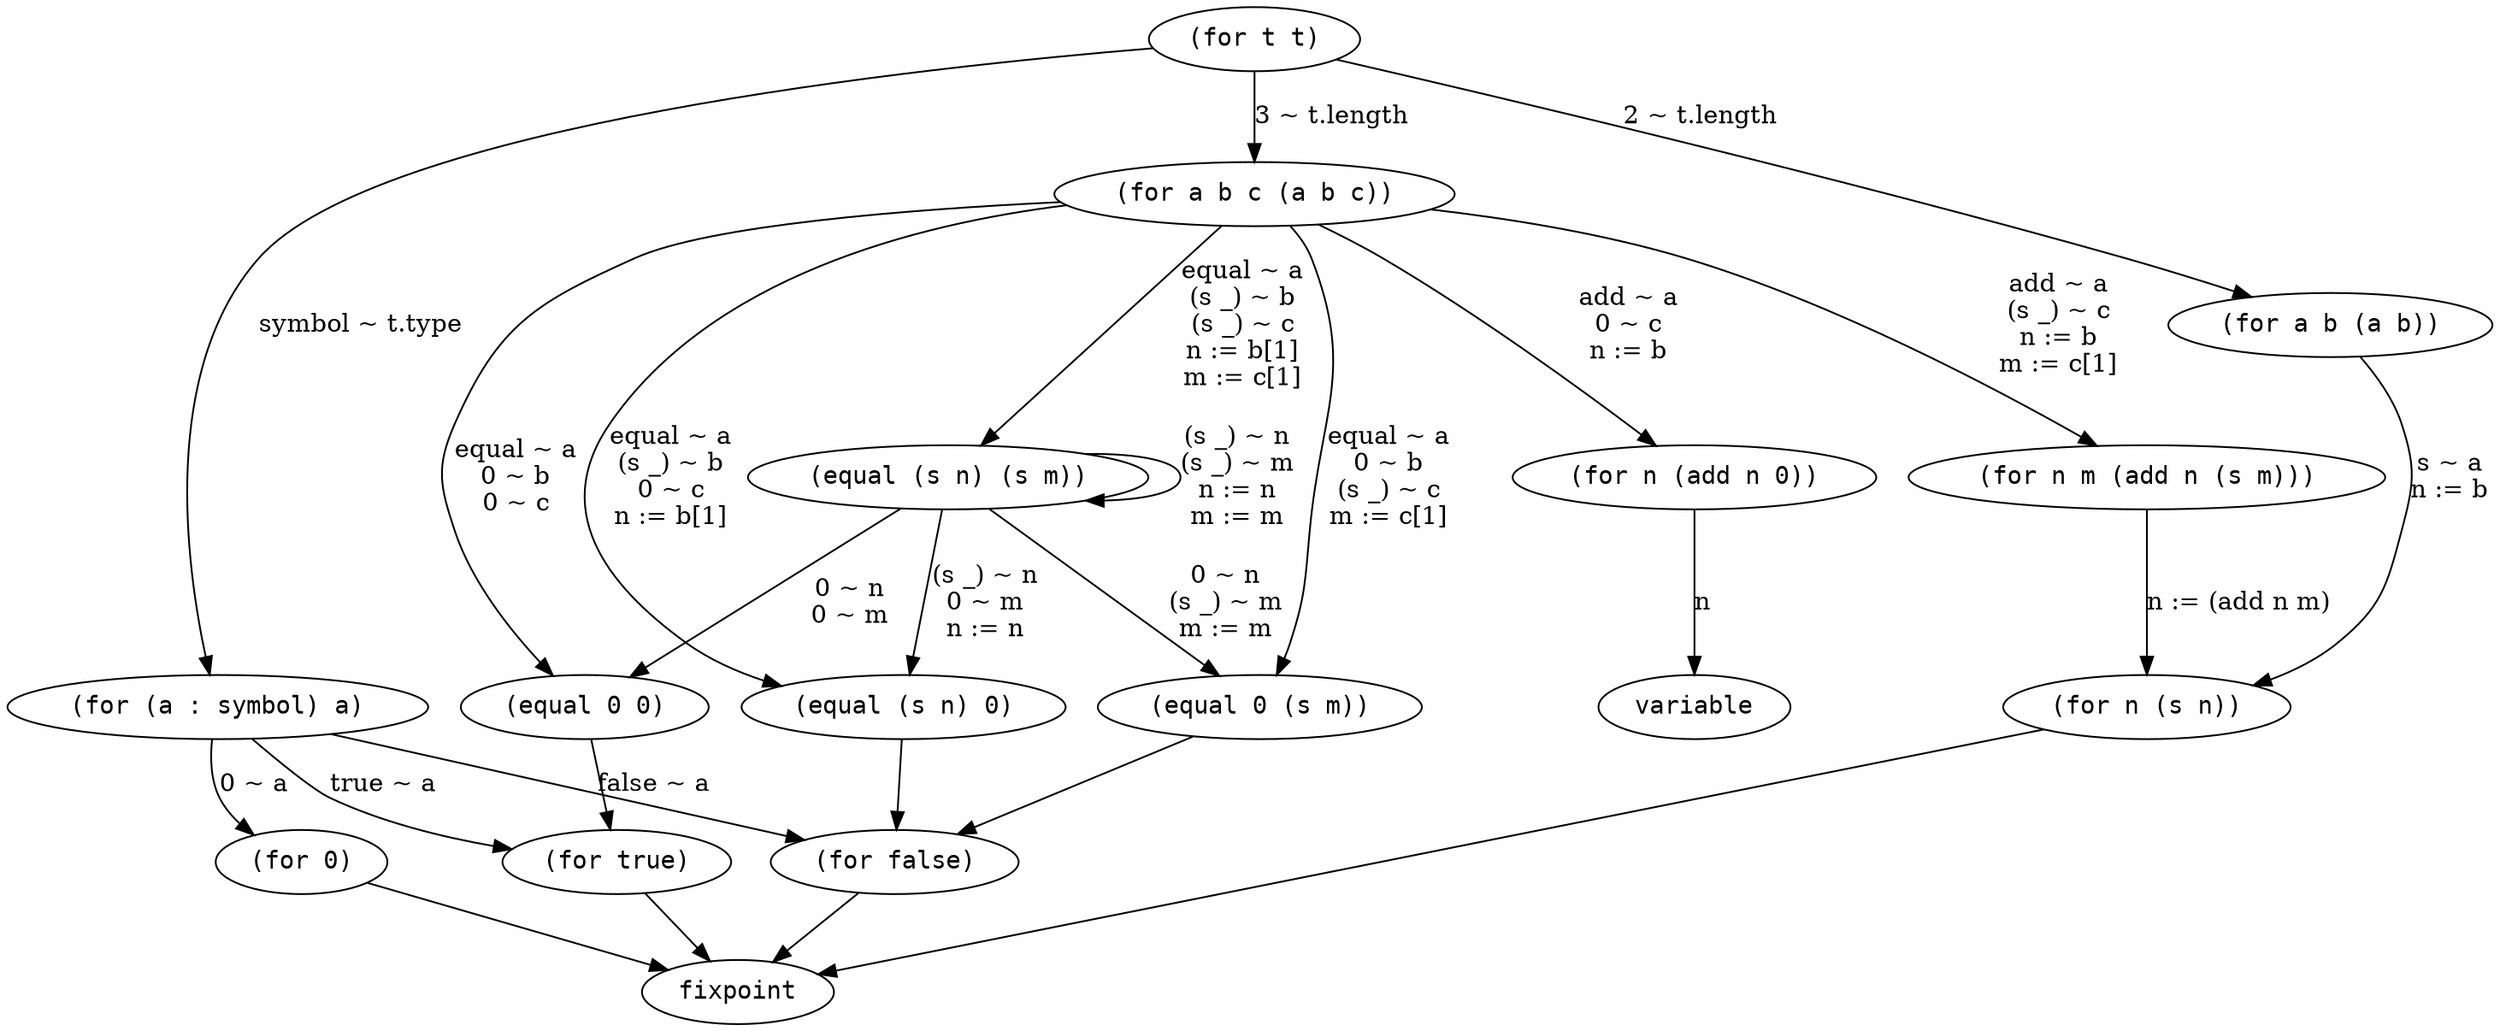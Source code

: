 // (env
//   (for 0 -> 0)
//   (for n (s n) -> (s n))
//   (for n (add n 0) -> n)
//   (for n m (add n (s m)) -> (s (add n m)))
//   (for (equal 0 0) -> true)
//   (for n (equal (s n) 0) -> false)
//   (for m (equal 0 (s m)) -> false)
//   (for n m (equal (s n) (s m)) -> (equal n m))
//   (for true -> true)
//   (for false -> false)


digraph env0 {
    compound=true
    node [fontname = "monospace"]

    t [label="(for t t)"]
    s [label="variable"]
    f [label="fixpoint"]
    0 [label="(for 0)"]
    1 [label="(for n (s n))"]
    2 [label="(for n (add n 0))"]
    3 [label="(for n m (add n (s m)))"]
    4 [label="(equal 0 0)"]
    5 [label="(equal (s n) 0)"]
    6 [label="(equal 0 (s m))"]
    7 [label="(equal (s n) (s m))"]
    8 [label="(for true)"]
    9 [label="(for false)"]
    10 [label="(for (a : symbol) a)"]
    11 [label="(for a b (a b))"]
    12 [label="(for a b c (a b c))"]

    10 -> 0 [label="0 ~ a"]
    10 -> 8 [label="true ~ a"]
    10 -> 9 [label="false ~ a"]
    11 -> 1 [label="s ~ a\nn := b"]
    12 -> 2 [label="add ~ a\n0 ~ c\nn := b"]
    12 -> 3 [label="add ~ a\n(s _) ~ c\nn := b\nm := c[1]"]
    12 -> 4 [label="equal ~ a\n0 ~ b\n0 ~ c"]
    12 -> 5 [label="equal ~ a\n(s _) ~ b\n0 ~ c\nn := b[1]"]
    12 -> 6 [label="equal ~ a\n0 ~ b\n(s _) ~ c\nm := c[1]"]
    12 -> 7 [label="equal ~ a\n(s _) ~ b\n(s _) ~ c\nn := b[1]\nm := c[1]"]
    t -> 10 [label="symbol ~ t.type"]
    t -> 11 [label="2 ~ t.length"]
    t -> 12 [label="3 ~ t.length"]
    0 -> f
    1 -> f
    2 -> s [label="n"]
    3 -> 1 [label="n := (add n m)"]
    8 -> f
    9 -> f
    4 -> 8
    5 -> 9
    6 -> 9
    7 -> 7 [label="(s _) ~ n\n(s _) ~ m\nn := n\nm := m"]
    7 -> 5 [label="(s _) ~ n\n0 ~ m\nn := n"]
    7 -> 6 [label="0 ~ n\n(s _) ~ m\nm := m"]
    7 -> 4 [label="0 ~ n\n0 ~ m"]
}
